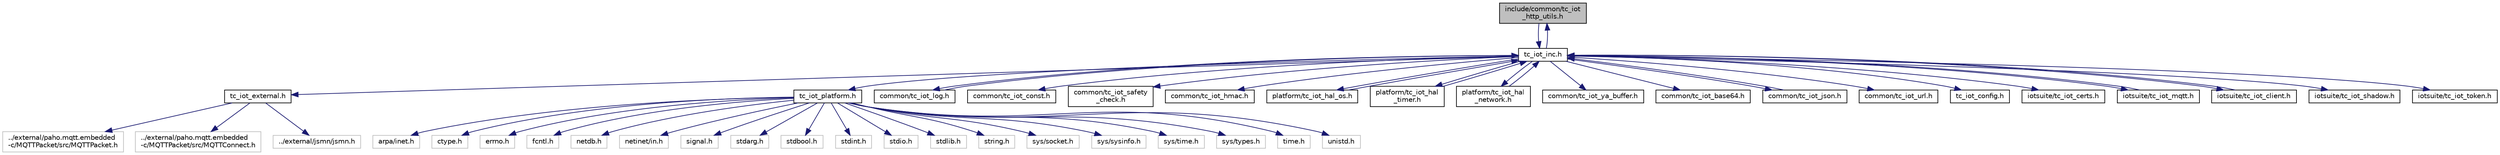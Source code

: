 digraph "include/common/tc_iot_http_utils.h"
{
  edge [fontname="Helvetica",fontsize="10",labelfontname="Helvetica",labelfontsize="10"];
  node [fontname="Helvetica",fontsize="10",shape=record];
  Node1 [label="include/common/tc_iot\l_http_utils.h",height=0.2,width=0.4,color="black", fillcolor="grey75", style="filled", fontcolor="black"];
  Node1 -> Node2 [color="midnightblue",fontsize="10",style="solid",fontname="Helvetica"];
  Node2 [label="tc_iot_inc.h",height=0.2,width=0.4,color="black", fillcolor="white", style="filled",URL="$tc__iot__inc_8h.html"];
  Node2 -> Node3 [color="midnightblue",fontsize="10",style="solid",fontname="Helvetica"];
  Node3 [label="tc_iot_external.h",height=0.2,width=0.4,color="black", fillcolor="white", style="filled",URL="$tc__iot__external_8h.html"];
  Node3 -> Node4 [color="midnightblue",fontsize="10",style="solid",fontname="Helvetica"];
  Node4 [label="../external/paho.mqtt.embedded\l-c/MQTTPacket/src/MQTTPacket.h",height=0.2,width=0.4,color="grey75", fillcolor="white", style="filled"];
  Node3 -> Node5 [color="midnightblue",fontsize="10",style="solid",fontname="Helvetica"];
  Node5 [label="../external/paho.mqtt.embedded\l-c/MQTTPacket/src/MQTTConnect.h",height=0.2,width=0.4,color="grey75", fillcolor="white", style="filled"];
  Node3 -> Node6 [color="midnightblue",fontsize="10",style="solid",fontname="Helvetica"];
  Node6 [label="../external/jsmn/jsmn.h",height=0.2,width=0.4,color="grey75", fillcolor="white", style="filled"];
  Node2 -> Node7 [color="midnightblue",fontsize="10",style="solid",fontname="Helvetica"];
  Node7 [label="tc_iot_platform.h",height=0.2,width=0.4,color="black", fillcolor="white", style="filled",URL="$tc__iot__platform_8h.html"];
  Node7 -> Node8 [color="midnightblue",fontsize="10",style="solid",fontname="Helvetica"];
  Node8 [label="arpa/inet.h",height=0.2,width=0.4,color="grey75", fillcolor="white", style="filled"];
  Node7 -> Node9 [color="midnightblue",fontsize="10",style="solid",fontname="Helvetica"];
  Node9 [label="ctype.h",height=0.2,width=0.4,color="grey75", fillcolor="white", style="filled"];
  Node7 -> Node10 [color="midnightblue",fontsize="10",style="solid",fontname="Helvetica"];
  Node10 [label="errno.h",height=0.2,width=0.4,color="grey75", fillcolor="white", style="filled"];
  Node7 -> Node11 [color="midnightblue",fontsize="10",style="solid",fontname="Helvetica"];
  Node11 [label="fcntl.h",height=0.2,width=0.4,color="grey75", fillcolor="white", style="filled"];
  Node7 -> Node12 [color="midnightblue",fontsize="10",style="solid",fontname="Helvetica"];
  Node12 [label="netdb.h",height=0.2,width=0.4,color="grey75", fillcolor="white", style="filled"];
  Node7 -> Node13 [color="midnightblue",fontsize="10",style="solid",fontname="Helvetica"];
  Node13 [label="netinet/in.h",height=0.2,width=0.4,color="grey75", fillcolor="white", style="filled"];
  Node7 -> Node14 [color="midnightblue",fontsize="10",style="solid",fontname="Helvetica"];
  Node14 [label="signal.h",height=0.2,width=0.4,color="grey75", fillcolor="white", style="filled"];
  Node7 -> Node15 [color="midnightblue",fontsize="10",style="solid",fontname="Helvetica"];
  Node15 [label="stdarg.h",height=0.2,width=0.4,color="grey75", fillcolor="white", style="filled"];
  Node7 -> Node16 [color="midnightblue",fontsize="10",style="solid",fontname="Helvetica"];
  Node16 [label="stdbool.h",height=0.2,width=0.4,color="grey75", fillcolor="white", style="filled"];
  Node7 -> Node17 [color="midnightblue",fontsize="10",style="solid",fontname="Helvetica"];
  Node17 [label="stdint.h",height=0.2,width=0.4,color="grey75", fillcolor="white", style="filled"];
  Node7 -> Node18 [color="midnightblue",fontsize="10",style="solid",fontname="Helvetica"];
  Node18 [label="stdio.h",height=0.2,width=0.4,color="grey75", fillcolor="white", style="filled"];
  Node7 -> Node19 [color="midnightblue",fontsize="10",style="solid",fontname="Helvetica"];
  Node19 [label="stdlib.h",height=0.2,width=0.4,color="grey75", fillcolor="white", style="filled"];
  Node7 -> Node20 [color="midnightblue",fontsize="10",style="solid",fontname="Helvetica"];
  Node20 [label="string.h",height=0.2,width=0.4,color="grey75", fillcolor="white", style="filled"];
  Node7 -> Node21 [color="midnightblue",fontsize="10",style="solid",fontname="Helvetica"];
  Node21 [label="sys/socket.h",height=0.2,width=0.4,color="grey75", fillcolor="white", style="filled"];
  Node7 -> Node22 [color="midnightblue",fontsize="10",style="solid",fontname="Helvetica"];
  Node22 [label="sys/sysinfo.h",height=0.2,width=0.4,color="grey75", fillcolor="white", style="filled"];
  Node7 -> Node23 [color="midnightblue",fontsize="10",style="solid",fontname="Helvetica"];
  Node23 [label="sys/time.h",height=0.2,width=0.4,color="grey75", fillcolor="white", style="filled"];
  Node7 -> Node24 [color="midnightblue",fontsize="10",style="solid",fontname="Helvetica"];
  Node24 [label="sys/types.h",height=0.2,width=0.4,color="grey75", fillcolor="white", style="filled"];
  Node7 -> Node25 [color="midnightblue",fontsize="10",style="solid",fontname="Helvetica"];
  Node25 [label="time.h",height=0.2,width=0.4,color="grey75", fillcolor="white", style="filled"];
  Node7 -> Node26 [color="midnightblue",fontsize="10",style="solid",fontname="Helvetica"];
  Node26 [label="unistd.h",height=0.2,width=0.4,color="grey75", fillcolor="white", style="filled"];
  Node2 -> Node27 [color="midnightblue",fontsize="10",style="solid",fontname="Helvetica"];
  Node27 [label="common/tc_iot_log.h",height=0.2,width=0.4,color="black", fillcolor="white", style="filled",URL="$tc__iot__log_8h.html"];
  Node27 -> Node2 [color="midnightblue",fontsize="10",style="solid",fontname="Helvetica"];
  Node2 -> Node28 [color="midnightblue",fontsize="10",style="solid",fontname="Helvetica"];
  Node28 [label="common/tc_iot_const.h",height=0.2,width=0.4,color="black", fillcolor="white", style="filled",URL="$tc__iot__const_8h.html"];
  Node2 -> Node29 [color="midnightblue",fontsize="10",style="solid",fontname="Helvetica"];
  Node29 [label="common/tc_iot_safety\l_check.h",height=0.2,width=0.4,color="black", fillcolor="white", style="filled",URL="$tc__iot__safety__check_8h.html"];
  Node2 -> Node30 [color="midnightblue",fontsize="10",style="solid",fontname="Helvetica"];
  Node30 [label="common/tc_iot_hmac.h",height=0.2,width=0.4,color="black", fillcolor="white", style="filled",URL="$tc__iot__hmac_8h.html"];
  Node2 -> Node31 [color="midnightblue",fontsize="10",style="solid",fontname="Helvetica"];
  Node31 [label="platform/tc_iot_hal_os.h",height=0.2,width=0.4,color="black", fillcolor="white", style="filled",URL="$tc__iot__hal__os_8h.html"];
  Node31 -> Node2 [color="midnightblue",fontsize="10",style="solid",fontname="Helvetica"];
  Node2 -> Node32 [color="midnightblue",fontsize="10",style="solid",fontname="Helvetica"];
  Node32 [label="platform/tc_iot_hal\l_timer.h",height=0.2,width=0.4,color="black", fillcolor="white", style="filled",URL="$tc__iot__hal__timer_8h.html"];
  Node32 -> Node2 [color="midnightblue",fontsize="10",style="solid",fontname="Helvetica"];
  Node2 -> Node33 [color="midnightblue",fontsize="10",style="solid",fontname="Helvetica"];
  Node33 [label="platform/tc_iot_hal\l_network.h",height=0.2,width=0.4,color="black", fillcolor="white", style="filled",URL="$tc__iot__hal__network_8h.html"];
  Node33 -> Node2 [color="midnightblue",fontsize="10",style="solid",fontname="Helvetica"];
  Node2 -> Node34 [color="midnightblue",fontsize="10",style="solid",fontname="Helvetica"];
  Node34 [label="common/tc_iot_ya_buffer.h",height=0.2,width=0.4,color="black", fillcolor="white", style="filled",URL="$tc__iot__ya__buffer_8h.html"];
  Node2 -> Node1 [color="midnightblue",fontsize="10",style="solid",fontname="Helvetica"];
  Node2 -> Node35 [color="midnightblue",fontsize="10",style="solid",fontname="Helvetica"];
  Node35 [label="common/tc_iot_base64.h",height=0.2,width=0.4,color="black", fillcolor="white", style="filled",URL="$tc__iot__base64_8h.html"];
  Node2 -> Node36 [color="midnightblue",fontsize="10",style="solid",fontname="Helvetica"];
  Node36 [label="common/tc_iot_json.h",height=0.2,width=0.4,color="black", fillcolor="white", style="filled",URL="$tc__iot__json_8h.html"];
  Node36 -> Node2 [color="midnightblue",fontsize="10",style="solid",fontname="Helvetica"];
  Node2 -> Node37 [color="midnightblue",fontsize="10",style="solid",fontname="Helvetica"];
  Node37 [label="common/tc_iot_url.h",height=0.2,width=0.4,color="black", fillcolor="white", style="filled",URL="$tc__iot__url_8h.html"];
  Node2 -> Node38 [color="midnightblue",fontsize="10",style="solid",fontname="Helvetica"];
  Node38 [label="tc_iot_config.h",height=0.2,width=0.4,color="black", fillcolor="white", style="filled",URL="$tc__iot__config_8h.html"];
  Node2 -> Node39 [color="midnightblue",fontsize="10",style="solid",fontname="Helvetica"];
  Node39 [label="iotsuite/tc_iot_certs.h",height=0.2,width=0.4,color="black", fillcolor="white", style="filled",URL="$tc__iot__certs_8h.html"];
  Node2 -> Node40 [color="midnightblue",fontsize="10",style="solid",fontname="Helvetica"];
  Node40 [label="iotsuite/tc_iot_mqtt.h",height=0.2,width=0.4,color="black", fillcolor="white", style="filled",URL="$tc__iot__mqtt_8h.html"];
  Node40 -> Node2 [color="midnightblue",fontsize="10",style="solid",fontname="Helvetica"];
  Node2 -> Node41 [color="midnightblue",fontsize="10",style="solid",fontname="Helvetica"];
  Node41 [label="iotsuite/tc_iot_client.h",height=0.2,width=0.4,color="black", fillcolor="white", style="filled",URL="$tc__iot__client_8h.html"];
  Node41 -> Node2 [color="midnightblue",fontsize="10",style="solid",fontname="Helvetica"];
  Node2 -> Node42 [color="midnightblue",fontsize="10",style="solid",fontname="Helvetica"];
  Node42 [label="iotsuite/tc_iot_shadow.h",height=0.2,width=0.4,color="black", fillcolor="white", style="filled",URL="$tc__iot__shadow_8h.html"];
  Node2 -> Node43 [color="midnightblue",fontsize="10",style="solid",fontname="Helvetica"];
  Node43 [label="iotsuite/tc_iot_token.h",height=0.2,width=0.4,color="black", fillcolor="white", style="filled",URL="$tc__iot__token_8h.html"];
}
